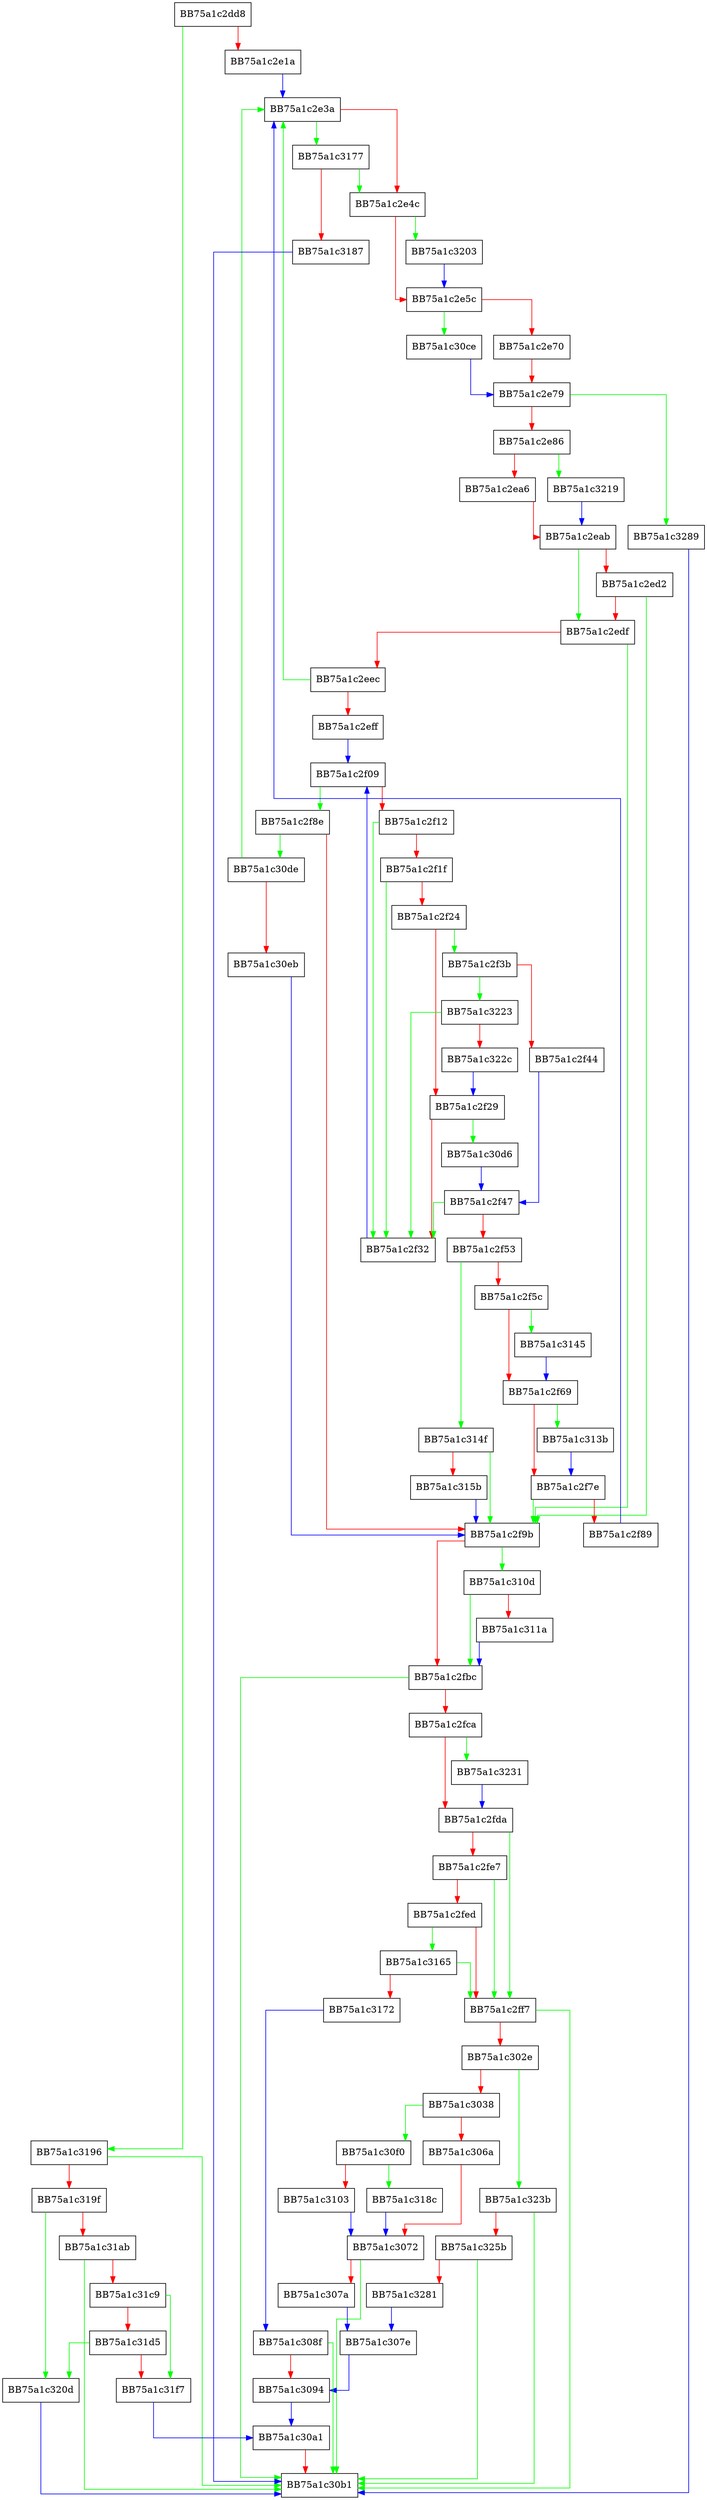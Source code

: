 digraph get_regularcrc {
  node [shape="box"];
  graph [splines=ortho];
  BB75a1c2dd8 -> BB75a1c3196 [color="green"];
  BB75a1c2dd8 -> BB75a1c2e1a [color="red"];
  BB75a1c2e1a -> BB75a1c2e3a [color="blue"];
  BB75a1c2e3a -> BB75a1c3177 [color="green"];
  BB75a1c2e3a -> BB75a1c2e4c [color="red"];
  BB75a1c2e4c -> BB75a1c3203 [color="green"];
  BB75a1c2e4c -> BB75a1c2e5c [color="red"];
  BB75a1c2e5c -> BB75a1c30ce [color="green"];
  BB75a1c2e5c -> BB75a1c2e70 [color="red"];
  BB75a1c2e70 -> BB75a1c2e79 [color="red"];
  BB75a1c2e79 -> BB75a1c3289 [color="green"];
  BB75a1c2e79 -> BB75a1c2e86 [color="red"];
  BB75a1c2e86 -> BB75a1c3219 [color="green"];
  BB75a1c2e86 -> BB75a1c2ea6 [color="red"];
  BB75a1c2ea6 -> BB75a1c2eab [color="red"];
  BB75a1c2eab -> BB75a1c2edf [color="green"];
  BB75a1c2eab -> BB75a1c2ed2 [color="red"];
  BB75a1c2ed2 -> BB75a1c2f9b [color="green"];
  BB75a1c2ed2 -> BB75a1c2edf [color="red"];
  BB75a1c2edf -> BB75a1c2f9b [color="green"];
  BB75a1c2edf -> BB75a1c2eec [color="red"];
  BB75a1c2eec -> BB75a1c2e3a [color="green"];
  BB75a1c2eec -> BB75a1c2eff [color="red"];
  BB75a1c2eff -> BB75a1c2f09 [color="blue"];
  BB75a1c2f09 -> BB75a1c2f8e [color="green"];
  BB75a1c2f09 -> BB75a1c2f12 [color="red"];
  BB75a1c2f12 -> BB75a1c2f32 [color="green"];
  BB75a1c2f12 -> BB75a1c2f1f [color="red"];
  BB75a1c2f1f -> BB75a1c2f32 [color="green"];
  BB75a1c2f1f -> BB75a1c2f24 [color="red"];
  BB75a1c2f24 -> BB75a1c2f3b [color="green"];
  BB75a1c2f24 -> BB75a1c2f29 [color="red"];
  BB75a1c2f29 -> BB75a1c30d6 [color="green"];
  BB75a1c2f29 -> BB75a1c2f32 [color="red"];
  BB75a1c2f32 -> BB75a1c2f09 [color="blue"];
  BB75a1c2f3b -> BB75a1c3223 [color="green"];
  BB75a1c2f3b -> BB75a1c2f44 [color="red"];
  BB75a1c2f44 -> BB75a1c2f47 [color="blue"];
  BB75a1c2f47 -> BB75a1c2f32 [color="green"];
  BB75a1c2f47 -> BB75a1c2f53 [color="red"];
  BB75a1c2f53 -> BB75a1c314f [color="green"];
  BB75a1c2f53 -> BB75a1c2f5c [color="red"];
  BB75a1c2f5c -> BB75a1c3145 [color="green"];
  BB75a1c2f5c -> BB75a1c2f69 [color="red"];
  BB75a1c2f69 -> BB75a1c313b [color="green"];
  BB75a1c2f69 -> BB75a1c2f7e [color="red"];
  BB75a1c2f7e -> BB75a1c2f9b [color="green"];
  BB75a1c2f7e -> BB75a1c2f89 [color="red"];
  BB75a1c2f89 -> BB75a1c2e3a [color="blue"];
  BB75a1c2f8e -> BB75a1c30de [color="green"];
  BB75a1c2f8e -> BB75a1c2f9b [color="red"];
  BB75a1c2f9b -> BB75a1c310d [color="green"];
  BB75a1c2f9b -> BB75a1c2fbc [color="red"];
  BB75a1c2fbc -> BB75a1c30b1 [color="green"];
  BB75a1c2fbc -> BB75a1c2fca [color="red"];
  BB75a1c2fca -> BB75a1c3231 [color="green"];
  BB75a1c2fca -> BB75a1c2fda [color="red"];
  BB75a1c2fda -> BB75a1c2ff7 [color="green"];
  BB75a1c2fda -> BB75a1c2fe7 [color="red"];
  BB75a1c2fe7 -> BB75a1c2ff7 [color="green"];
  BB75a1c2fe7 -> BB75a1c2fed [color="red"];
  BB75a1c2fed -> BB75a1c3165 [color="green"];
  BB75a1c2fed -> BB75a1c2ff7 [color="red"];
  BB75a1c2ff7 -> BB75a1c30b1 [color="green"];
  BB75a1c2ff7 -> BB75a1c302e [color="red"];
  BB75a1c302e -> BB75a1c323b [color="green"];
  BB75a1c302e -> BB75a1c3038 [color="red"];
  BB75a1c3038 -> BB75a1c30f0 [color="green"];
  BB75a1c3038 -> BB75a1c306a [color="red"];
  BB75a1c306a -> BB75a1c3072 [color="red"];
  BB75a1c3072 -> BB75a1c30b1 [color="green"];
  BB75a1c3072 -> BB75a1c307a [color="red"];
  BB75a1c307a -> BB75a1c307e [color="blue"];
  BB75a1c307e -> BB75a1c3094 [color="blue"];
  BB75a1c308f -> BB75a1c30b1 [color="green"];
  BB75a1c308f -> BB75a1c3094 [color="red"];
  BB75a1c3094 -> BB75a1c30a1 [color="blue"];
  BB75a1c30a1 -> BB75a1c30b1 [color="red"];
  BB75a1c30ce -> BB75a1c2e79 [color="blue"];
  BB75a1c30d6 -> BB75a1c2f47 [color="blue"];
  BB75a1c30de -> BB75a1c2e3a [color="green"];
  BB75a1c30de -> BB75a1c30eb [color="red"];
  BB75a1c30eb -> BB75a1c2f9b [color="blue"];
  BB75a1c30f0 -> BB75a1c318c [color="green"];
  BB75a1c30f0 -> BB75a1c3103 [color="red"];
  BB75a1c3103 -> BB75a1c3072 [color="blue"];
  BB75a1c310d -> BB75a1c2fbc [color="green"];
  BB75a1c310d -> BB75a1c311a [color="red"];
  BB75a1c311a -> BB75a1c2fbc [color="blue"];
  BB75a1c313b -> BB75a1c2f7e [color="blue"];
  BB75a1c3145 -> BB75a1c2f69 [color="blue"];
  BB75a1c314f -> BB75a1c2f9b [color="green"];
  BB75a1c314f -> BB75a1c315b [color="red"];
  BB75a1c315b -> BB75a1c2f9b [color="blue"];
  BB75a1c3165 -> BB75a1c2ff7 [color="green"];
  BB75a1c3165 -> BB75a1c3172 [color="red"];
  BB75a1c3172 -> BB75a1c308f [color="blue"];
  BB75a1c3177 -> BB75a1c2e4c [color="green"];
  BB75a1c3177 -> BB75a1c3187 [color="red"];
  BB75a1c3187 -> BB75a1c30b1 [color="blue"];
  BB75a1c318c -> BB75a1c3072 [color="blue"];
  BB75a1c3196 -> BB75a1c30b1 [color="green"];
  BB75a1c3196 -> BB75a1c319f [color="red"];
  BB75a1c319f -> BB75a1c320d [color="green"];
  BB75a1c319f -> BB75a1c31ab [color="red"];
  BB75a1c31ab -> BB75a1c30b1 [color="green"];
  BB75a1c31ab -> BB75a1c31c9 [color="red"];
  BB75a1c31c9 -> BB75a1c31f7 [color="green"];
  BB75a1c31c9 -> BB75a1c31d5 [color="red"];
  BB75a1c31d5 -> BB75a1c320d [color="green"];
  BB75a1c31d5 -> BB75a1c31f7 [color="red"];
  BB75a1c31f7 -> BB75a1c30a1 [color="blue"];
  BB75a1c3203 -> BB75a1c2e5c [color="blue"];
  BB75a1c320d -> BB75a1c30b1 [color="blue"];
  BB75a1c3219 -> BB75a1c2eab [color="blue"];
  BB75a1c3223 -> BB75a1c2f32 [color="green"];
  BB75a1c3223 -> BB75a1c322c [color="red"];
  BB75a1c322c -> BB75a1c2f29 [color="blue"];
  BB75a1c3231 -> BB75a1c2fda [color="blue"];
  BB75a1c323b -> BB75a1c30b1 [color="green"];
  BB75a1c323b -> BB75a1c325b [color="red"];
  BB75a1c325b -> BB75a1c30b1 [color="green"];
  BB75a1c325b -> BB75a1c3281 [color="red"];
  BB75a1c3281 -> BB75a1c307e [color="blue"];
  BB75a1c3289 -> BB75a1c30b1 [color="blue"];
}